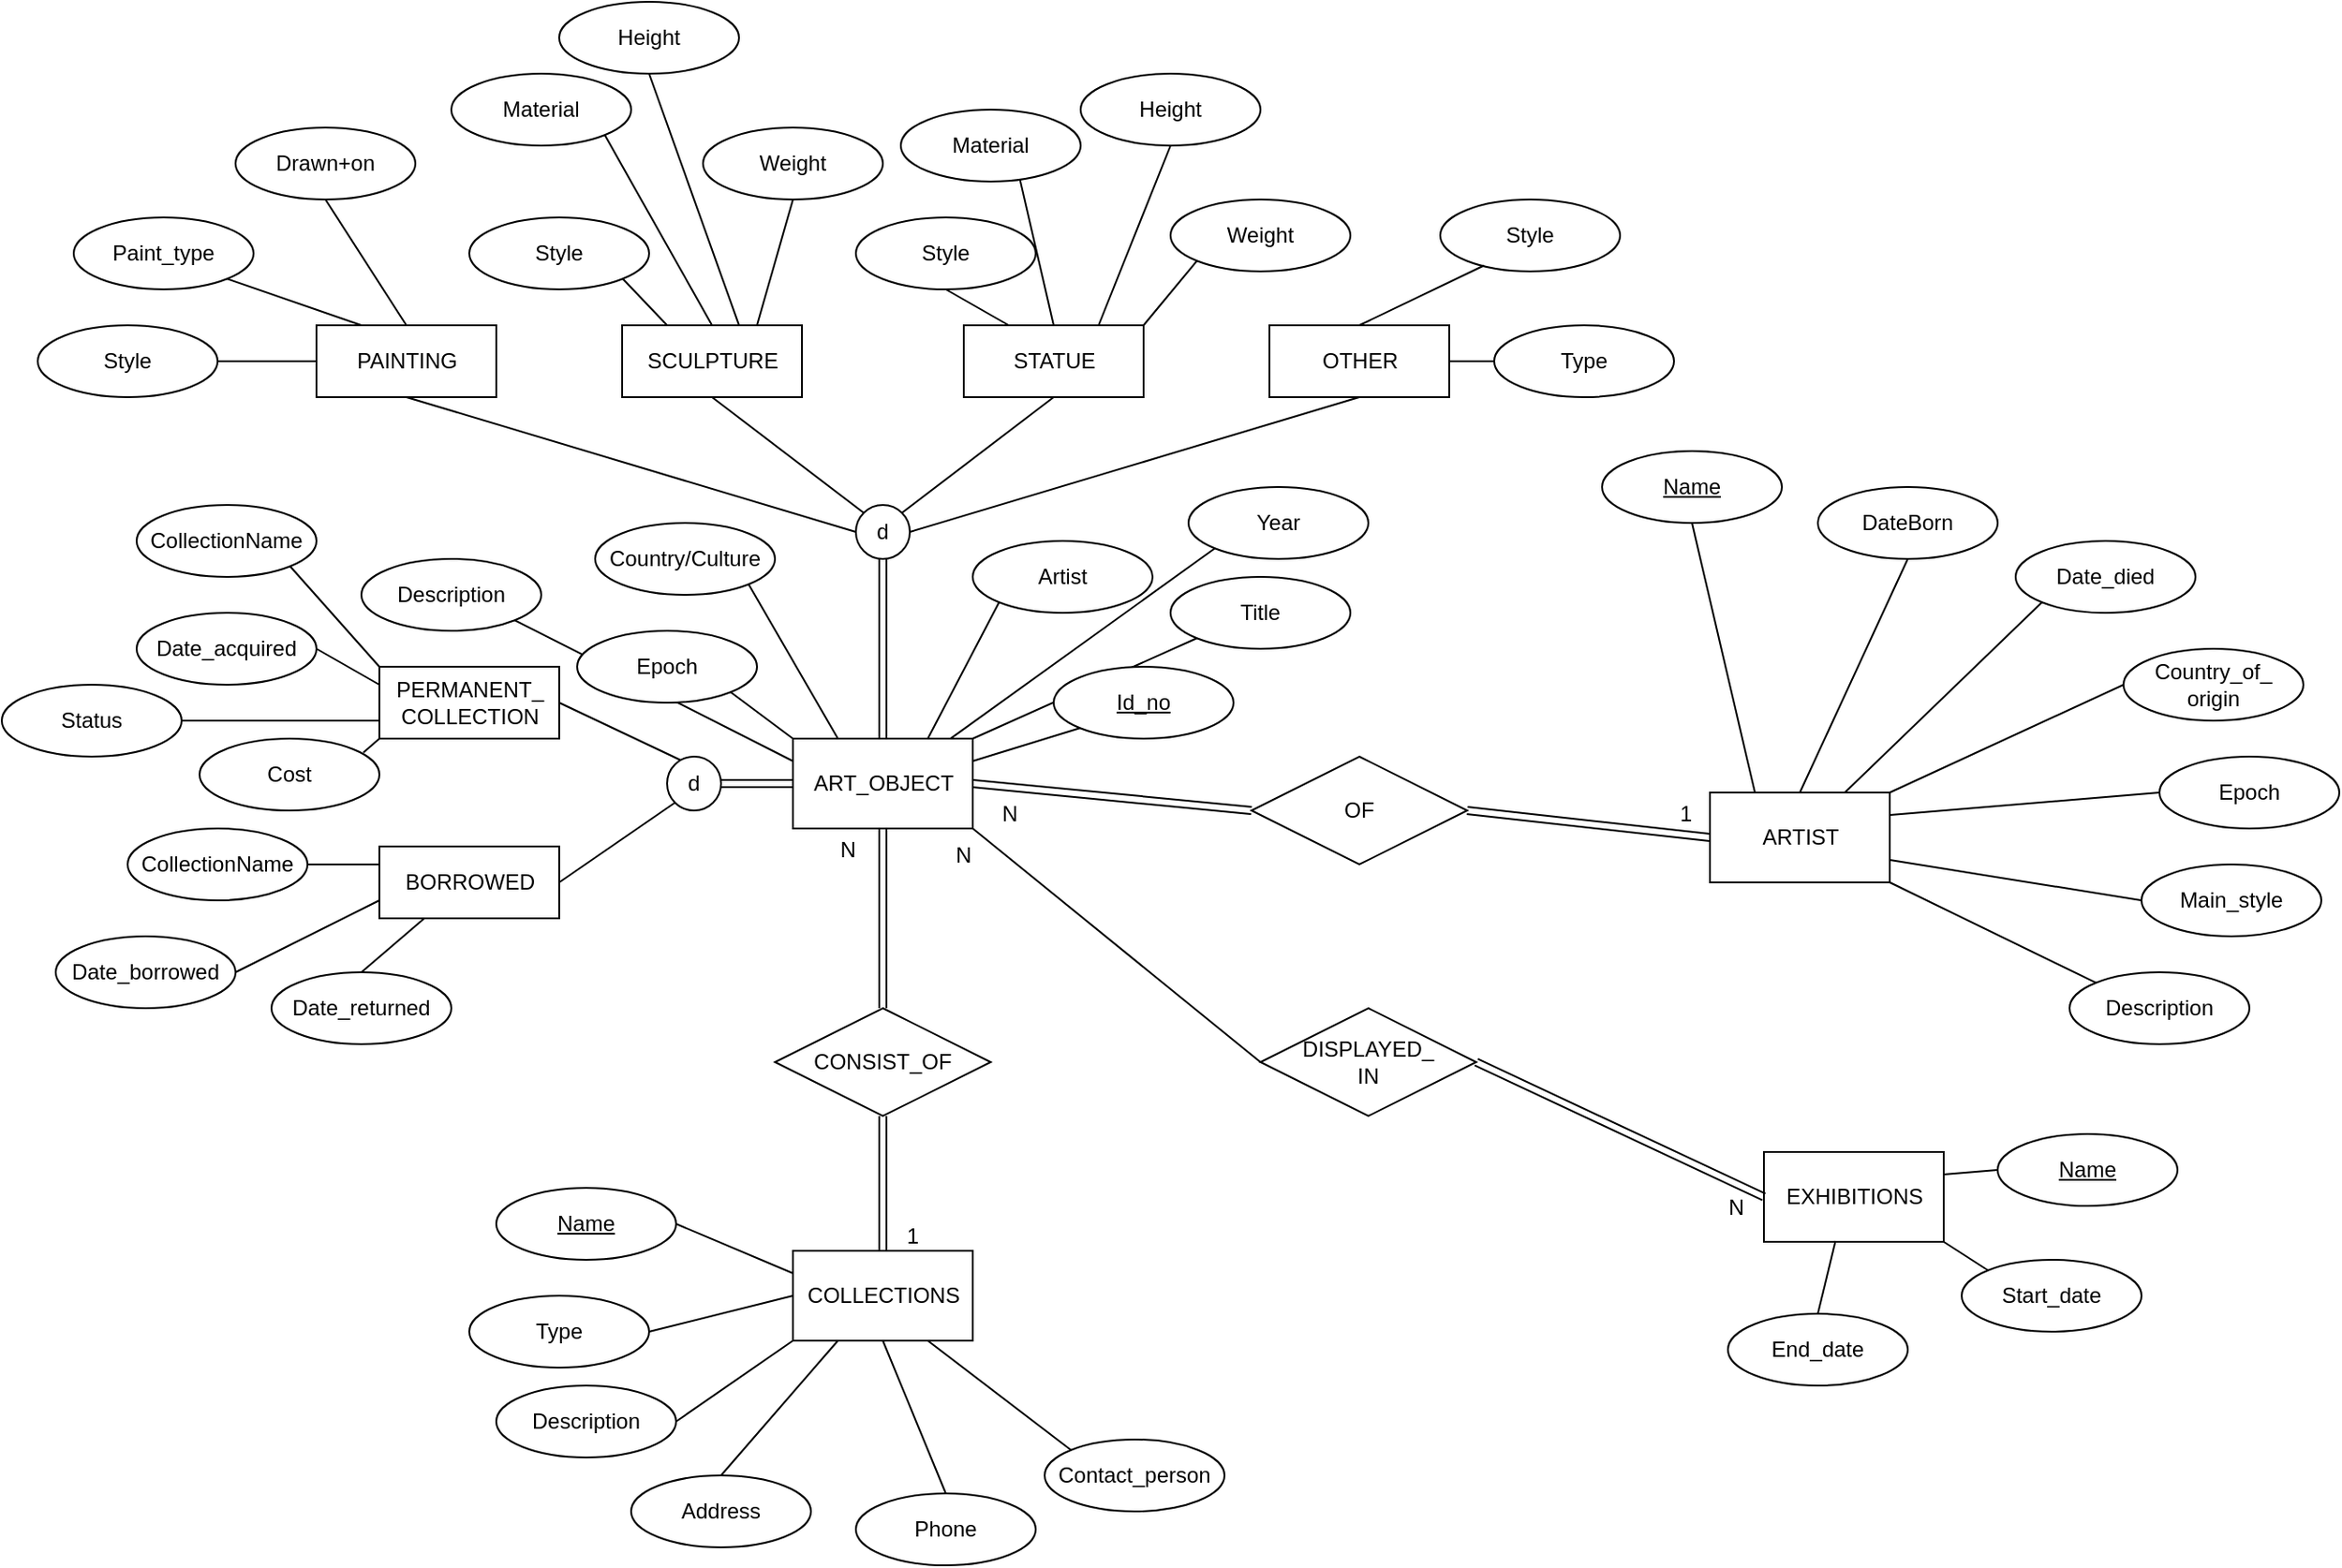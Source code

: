 <mxfile>
    <diagram id="vzXBqgIhX0T4jiVBKjwf" name="Page-1">
        <mxGraphModel dx="1588" dy="1519" grid="1" gridSize="10" guides="1" tooltips="1" connect="1" arrows="1" fold="1" page="1" pageScale="1" pageWidth="850" pageHeight="1100" math="0" shadow="0">
            <root>
                <mxCell id="0"/>
                <mxCell id="1" parent="0"/>
                <mxCell id="2" value="" style="endArrow=none;html=1;exitX=0;exitY=0.25;exitDx=0;exitDy=0;entryX=1;entryY=1;entryDx=0;entryDy=0;" edge="1" parent="1" source="3" target="64">
                    <mxGeometry width="50" height="50" relative="1" as="geometry">
                        <mxPoint x="200" y="20" as="sourcePoint"/>
                        <mxPoint x="250" y="-30" as="targetPoint"/>
                    </mxGeometry>
                </mxCell>
                <mxCell id="3" value="ART_OBJECT" style="html=1;dashed=0;whitespace=wrap;" vertex="1" parent="1">
                    <mxGeometry x="80" y="10" width="100" height="50" as="geometry"/>
                </mxCell>
                <mxCell id="4" value="ARTIST" style="html=1;dashed=0;whitespace=wrap;" vertex="1" parent="1">
                    <mxGeometry x="590" y="40" width="100" height="50" as="geometry"/>
                </mxCell>
                <mxCell id="5" value="COLLECTIONS" style="html=1;dashed=0;whitespace=wrap;" vertex="1" parent="1">
                    <mxGeometry x="80" y="295" width="100" height="50" as="geometry"/>
                </mxCell>
                <mxCell id="6" value="EXHIBITIONS" style="html=1;dashed=0;whitespace=wrap;" vertex="1" parent="1">
                    <mxGeometry x="620" y="240" width="100" height="50" as="geometry"/>
                </mxCell>
                <mxCell id="7" value="d" style="ellipse;whiteSpace=wrap;html=1;aspect=fixed;" vertex="1" parent="1">
                    <mxGeometry x="115" y="-120" width="30" height="30" as="geometry"/>
                </mxCell>
                <mxCell id="8" value="d" style="ellipse;whiteSpace=wrap;html=1;aspect=fixed;" vertex="1" parent="1">
                    <mxGeometry x="10" y="20" width="30" height="30" as="geometry"/>
                </mxCell>
                <mxCell id="9" value="" style="shape=link;html=1;rounded=0;exitX=0;exitY=0.5;exitDx=0;exitDy=0;entryX=1;entryY=0.5;entryDx=0;entryDy=0;" edge="1" parent="1" source="3" target="8">
                    <mxGeometry relative="1" as="geometry">
                        <mxPoint x="80" y="10" as="sourcePoint"/>
                        <mxPoint x="240" y="10" as="targetPoint"/>
                    </mxGeometry>
                </mxCell>
                <mxCell id="10" value="" style="shape=link;html=1;rounded=0;exitX=0.5;exitY=0;exitDx=0;exitDy=0;entryX=0.5;entryY=1;entryDx=0;entryDy=0;" edge="1" parent="1" source="3" target="7">
                    <mxGeometry relative="1" as="geometry">
                        <mxPoint x="80" y="10" as="sourcePoint"/>
                        <mxPoint x="240" y="10" as="targetPoint"/>
                    </mxGeometry>
                </mxCell>
                <mxCell id="11" value="PAINTING" style="html=1;dashed=0;whitespace=wrap;" vertex="1" parent="1">
                    <mxGeometry x="-185" y="-220" width="100" height="40" as="geometry"/>
                </mxCell>
                <mxCell id="12" value="OTHER" style="html=1;dashed=0;whitespace=wrap;" vertex="1" parent="1">
                    <mxGeometry x="345" y="-220" width="100" height="40" as="geometry"/>
                </mxCell>
                <mxCell id="13" value="STATUE" style="html=1;dashed=0;whitespace=wrap;" vertex="1" parent="1">
                    <mxGeometry x="175" y="-220" width="100" height="40" as="geometry"/>
                </mxCell>
                <mxCell id="14" value="SCULPTURE" style="html=1;dashed=0;whitespace=wrap;" vertex="1" parent="1">
                    <mxGeometry x="-15" y="-220" width="100" height="40" as="geometry"/>
                </mxCell>
                <mxCell id="15" value="PERMANENT_&lt;br&gt;COLLECTION" style="html=1;dashed=0;whitespace=wrap;" vertex="1" parent="1">
                    <mxGeometry x="-150" y="-30" width="100" height="40" as="geometry"/>
                </mxCell>
                <mxCell id="16" value="BORROWED" style="html=1;dashed=0;whitespace=wrap;" vertex="1" parent="1">
                    <mxGeometry x="-150" y="70" width="100" height="40" as="geometry"/>
                </mxCell>
                <mxCell id="17" value="Date_borrowed" style="ellipse;whiteSpace=wrap;html=1;align=center;" vertex="1" parent="1">
                    <mxGeometry x="-330" y="120" width="100" height="40" as="geometry"/>
                </mxCell>
                <mxCell id="18" value="CollectionName&lt;span style=&quot;color: rgba(0, 0, 0, 0); font-family: monospace; font-size: 0px; text-align: start; background-color: rgb(251, 251, 251);&quot;&gt;%3CmxGraphModel%3E%3Croot%3E%3CmxCell%20id%3D%220%22%2F%3E%3CmxCell%20id%3D%221%22%20parent%3D%220%22%2F%3E%3CmxCell%20id%3D%222%22%20value%3D%22Cost%22%20style%3D%22rounded%3D0%3BwhiteSpace%3Dwrap%3Bhtml%3D1%3B%22%20vertex%3D%221%22%20parent%3D%221%22%3E%3CmxGeometry%20x%3D%22576%22%20y%3D%22516%22%20width%3D%22100%22%20height%3D%2240%22%20as%3D%22geometry%22%2F%3E%3C%2FmxCell%3E%3C%2Froot%3E%3C%2FmxGraphModel%3E&lt;/span&gt;" style="ellipse;whiteSpace=wrap;html=1;align=center;" vertex="1" parent="1">
                    <mxGeometry x="-290" y="60" width="100" height="40" as="geometry"/>
                </mxCell>
                <mxCell id="19" value="Cost" style="ellipse;whiteSpace=wrap;html=1;align=center;" vertex="1" parent="1">
                    <mxGeometry x="-250" y="10" width="100" height="40" as="geometry"/>
                </mxCell>
                <mxCell id="20" value="Status" style="ellipse;whiteSpace=wrap;html=1;align=center;" vertex="1" parent="1">
                    <mxGeometry x="-360" y="-20" width="100" height="40" as="geometry"/>
                </mxCell>
                <mxCell id="21" value="Date_acquired" style="ellipse;whiteSpace=wrap;html=1;align=center;" vertex="1" parent="1">
                    <mxGeometry x="-285" y="-60" width="100" height="40" as="geometry"/>
                </mxCell>
                <mxCell id="22" value="Style" style="ellipse;whiteSpace=wrap;html=1;align=center;" vertex="1" parent="1">
                    <mxGeometry x="440" y="-290" width="100" height="40" as="geometry"/>
                </mxCell>
                <mxCell id="23" value="Type" style="ellipse;whiteSpace=wrap;html=1;align=center;" vertex="1" parent="1">
                    <mxGeometry x="470" y="-220" width="100" height="40" as="geometry"/>
                </mxCell>
                <mxCell id="24" value="Weight" style="ellipse;whiteSpace=wrap;html=1;align=center;" vertex="1" parent="1">
                    <mxGeometry x="290" y="-290" width="100" height="40" as="geometry"/>
                </mxCell>
                <mxCell id="25" value="Height" style="ellipse;whiteSpace=wrap;html=1;align=center;" vertex="1" parent="1">
                    <mxGeometry x="240" y="-360" width="100" height="40" as="geometry"/>
                </mxCell>
                <mxCell id="26" value="Material" style="ellipse;whiteSpace=wrap;html=1;align=center;" vertex="1" parent="1">
                    <mxGeometry x="140" y="-340" width="100" height="40" as="geometry"/>
                </mxCell>
                <mxCell id="27" value="Style" style="ellipse;whiteSpace=wrap;html=1;align=center;" vertex="1" parent="1">
                    <mxGeometry x="115" y="-280" width="100" height="40" as="geometry"/>
                </mxCell>
                <mxCell id="28" value="Weight" style="ellipse;whiteSpace=wrap;html=1;align=center;" vertex="1" parent="1">
                    <mxGeometry x="30" y="-330" width="100" height="40" as="geometry"/>
                </mxCell>
                <mxCell id="29" value="Height" style="ellipse;whiteSpace=wrap;html=1;align=center;" vertex="1" parent="1">
                    <mxGeometry x="-50" y="-400" width="100" height="40" as="geometry"/>
                </mxCell>
                <mxCell id="30" value="Material" style="ellipse;whiteSpace=wrap;html=1;align=center;" vertex="1" parent="1">
                    <mxGeometry x="-110" y="-360" width="100" height="40" as="geometry"/>
                </mxCell>
                <mxCell id="31" value="Style" style="ellipse;whiteSpace=wrap;html=1;align=center;" vertex="1" parent="1">
                    <mxGeometry x="-100" y="-280" width="100" height="40" as="geometry"/>
                </mxCell>
                <mxCell id="32" value="Drawn+on" style="ellipse;whiteSpace=wrap;html=1;align=center;" vertex="1" parent="1">
                    <mxGeometry x="-230" y="-330" width="100" height="40" as="geometry"/>
                </mxCell>
                <mxCell id="33" value="Paint_type" style="ellipse;whiteSpace=wrap;html=1;align=center;" vertex="1" parent="1">
                    <mxGeometry x="-320" y="-280" width="100" height="40" as="geometry"/>
                </mxCell>
                <mxCell id="34" value="Style" style="ellipse;whiteSpace=wrap;html=1;align=center;" vertex="1" parent="1">
                    <mxGeometry x="-340" y="-220" width="100" height="40" as="geometry"/>
                </mxCell>
                <mxCell id="35" value="Date_returned" style="ellipse;whiteSpace=wrap;html=1;align=center;" vertex="1" parent="1">
                    <mxGeometry x="-210" y="140" width="100" height="40" as="geometry"/>
                </mxCell>
                <mxCell id="36" value="" style="endArrow=none;html=1;entryX=1;entryY=0.5;entryDx=0;entryDy=0;exitX=0.5;exitY=1;exitDx=0;exitDy=0;" edge="1" parent="1" source="12" target="7">
                    <mxGeometry width="50" height="50" relative="1" as="geometry">
                        <mxPoint x="-130" y="-80" as="sourcePoint"/>
                        <mxPoint x="-80" y="-130" as="targetPoint"/>
                    </mxGeometry>
                </mxCell>
                <mxCell id="37" value="" style="endArrow=none;html=1;entryX=1;entryY=0;entryDx=0;entryDy=0;exitX=0.5;exitY=1;exitDx=0;exitDy=0;" edge="1" parent="1" source="13" target="7">
                    <mxGeometry width="50" height="50" relative="1" as="geometry">
                        <mxPoint x="-130" y="-80" as="sourcePoint"/>
                        <mxPoint x="-80" y="-130" as="targetPoint"/>
                    </mxGeometry>
                </mxCell>
                <mxCell id="38" value="" style="endArrow=none;html=1;entryX=0;entryY=0;entryDx=0;entryDy=0;exitX=0.5;exitY=1;exitDx=0;exitDy=0;" edge="1" parent="1" source="14" target="7">
                    <mxGeometry width="50" height="50" relative="1" as="geometry">
                        <mxPoint x="-130" y="-80" as="sourcePoint"/>
                        <mxPoint x="-80" y="-130" as="targetPoint"/>
                    </mxGeometry>
                </mxCell>
                <mxCell id="39" value="" style="endArrow=none;html=1;entryX=0;entryY=0.5;entryDx=0;entryDy=0;exitX=0.5;exitY=1;exitDx=0;exitDy=0;" edge="1" parent="1" source="11" target="7">
                    <mxGeometry width="50" height="50" relative="1" as="geometry">
                        <mxPoint x="-130" y="-80" as="sourcePoint"/>
                        <mxPoint x="-80" y="-130" as="targetPoint"/>
                    </mxGeometry>
                </mxCell>
                <mxCell id="40" value="" style="endArrow=none;html=1;entryX=1;entryY=0.5;entryDx=0;entryDy=0;exitX=0;exitY=0.5;exitDx=0;exitDy=0;" edge="1" parent="1" source="23" target="12">
                    <mxGeometry width="50" height="50" relative="1" as="geometry">
                        <mxPoint x="-130" y="-80" as="sourcePoint"/>
                        <mxPoint x="-80" y="-130" as="targetPoint"/>
                    </mxGeometry>
                </mxCell>
                <mxCell id="41" value="" style="endArrow=none;html=1;entryX=0.5;entryY=0;entryDx=0;entryDy=0;exitX=0.243;exitY=0.919;exitDx=0;exitDy=0;exitPerimeter=0;" edge="1" parent="1" source="22" target="12">
                    <mxGeometry width="50" height="50" relative="1" as="geometry">
                        <mxPoint x="-130" y="-80" as="sourcePoint"/>
                        <mxPoint x="-80" y="-130" as="targetPoint"/>
                    </mxGeometry>
                </mxCell>
                <mxCell id="42" value="" style="endArrow=none;html=1;entryX=1;entryY=0;entryDx=0;entryDy=0;exitX=0;exitY=1;exitDx=0;exitDy=0;" edge="1" parent="1" source="24" target="13">
                    <mxGeometry width="50" height="50" relative="1" as="geometry">
                        <mxPoint x="-130" y="-80" as="sourcePoint"/>
                        <mxPoint x="-80" y="-130" as="targetPoint"/>
                    </mxGeometry>
                </mxCell>
                <mxCell id="43" value="" style="endArrow=none;html=1;entryX=0.75;entryY=0;entryDx=0;entryDy=0;exitX=0.5;exitY=1;exitDx=0;exitDy=0;" edge="1" parent="1" source="25" target="13">
                    <mxGeometry width="50" height="50" relative="1" as="geometry">
                        <mxPoint x="-130" y="-80" as="sourcePoint"/>
                        <mxPoint x="-80" y="-130" as="targetPoint"/>
                    </mxGeometry>
                </mxCell>
                <mxCell id="44" value="" style="endArrow=none;html=1;entryX=0.5;entryY=0;entryDx=0;entryDy=0;exitX=0.662;exitY=0.967;exitDx=0;exitDy=0;exitPerimeter=0;" edge="1" parent="1" source="26" target="13">
                    <mxGeometry width="50" height="50" relative="1" as="geometry">
                        <mxPoint x="-130" y="-80" as="sourcePoint"/>
                        <mxPoint x="-80" y="-130" as="targetPoint"/>
                    </mxGeometry>
                </mxCell>
                <mxCell id="45" value="" style="endArrow=none;html=1;entryX=0.25;entryY=0;entryDx=0;entryDy=0;exitX=0.5;exitY=1;exitDx=0;exitDy=0;" edge="1" parent="1" source="27" target="13">
                    <mxGeometry width="50" height="50" relative="1" as="geometry">
                        <mxPoint x="-130" y="-80" as="sourcePoint"/>
                        <mxPoint x="-80" y="-130" as="targetPoint"/>
                    </mxGeometry>
                </mxCell>
                <mxCell id="46" value="" style="endArrow=none;html=1;exitX=0.5;exitY=1;exitDx=0;exitDy=0;entryX=0.65;entryY=-0.001;entryDx=0;entryDy=0;entryPerimeter=0;" edge="1" parent="1" source="29" target="14">
                    <mxGeometry width="50" height="50" relative="1" as="geometry">
                        <mxPoint x="-130" y="-80" as="sourcePoint"/>
                        <mxPoint x="50" y="-220" as="targetPoint"/>
                    </mxGeometry>
                </mxCell>
                <mxCell id="47" value="" style="endArrow=none;html=1;entryX=0.75;entryY=0;entryDx=0;entryDy=0;exitX=0.5;exitY=1;exitDx=0;exitDy=0;" edge="1" parent="1" source="28" target="14">
                    <mxGeometry width="50" height="50" relative="1" as="geometry">
                        <mxPoint x="-130" y="-80" as="sourcePoint"/>
                        <mxPoint x="-80" y="-130" as="targetPoint"/>
                    </mxGeometry>
                </mxCell>
                <mxCell id="48" value="" style="endArrow=none;html=1;entryX=0.5;entryY=0;entryDx=0;entryDy=0;exitX=1;exitY=1;exitDx=0;exitDy=0;" edge="1" parent="1" source="30" target="14">
                    <mxGeometry width="50" height="50" relative="1" as="geometry">
                        <mxPoint x="-130" y="-80" as="sourcePoint"/>
                        <mxPoint x="-80" y="-130" as="targetPoint"/>
                    </mxGeometry>
                </mxCell>
                <mxCell id="49" value="" style="endArrow=none;html=1;entryX=0.25;entryY=0;entryDx=0;entryDy=0;exitX=1;exitY=1;exitDx=0;exitDy=0;" edge="1" parent="1" source="31" target="14">
                    <mxGeometry width="50" height="50" relative="1" as="geometry">
                        <mxPoint x="-130" y="-80" as="sourcePoint"/>
                        <mxPoint x="-80" y="-130" as="targetPoint"/>
                    </mxGeometry>
                </mxCell>
                <mxCell id="50" value="" style="endArrow=none;html=1;entryX=0.5;entryY=0;entryDx=0;entryDy=0;exitX=0.5;exitY=1;exitDx=0;exitDy=0;" edge="1" parent="1" source="32" target="11">
                    <mxGeometry width="50" height="50" relative="1" as="geometry">
                        <mxPoint x="-130" y="-80" as="sourcePoint"/>
                        <mxPoint x="-80" y="-130" as="targetPoint"/>
                    </mxGeometry>
                </mxCell>
                <mxCell id="51" value="" style="endArrow=none;html=1;entryX=0.25;entryY=0;entryDx=0;entryDy=0;exitX=1;exitY=1;exitDx=0;exitDy=0;" edge="1" parent="1" source="33" target="11">
                    <mxGeometry width="50" height="50" relative="1" as="geometry">
                        <mxPoint x="-130" y="-80" as="sourcePoint"/>
                        <mxPoint x="-80" y="-130" as="targetPoint"/>
                    </mxGeometry>
                </mxCell>
                <mxCell id="52" value="" style="endArrow=none;html=1;entryX=0;entryY=0.5;entryDx=0;entryDy=0;exitX=1;exitY=0.5;exitDx=0;exitDy=0;" edge="1" parent="1" source="34" target="11">
                    <mxGeometry width="50" height="50" relative="1" as="geometry">
                        <mxPoint x="-240.0" y="-200" as="sourcePoint"/>
                        <mxPoint x="-80" y="-130" as="targetPoint"/>
                    </mxGeometry>
                </mxCell>
                <mxCell id="53" value="" style="endArrow=none;html=1;entryX=0.25;entryY=1;entryDx=0;entryDy=0;exitX=0.5;exitY=0;exitDx=0;exitDy=0;" edge="1" parent="1" source="35" target="16">
                    <mxGeometry width="50" height="50" relative="1" as="geometry">
                        <mxPoint x="-130" as="sourcePoint"/>
                        <mxPoint x="-80" y="-50" as="targetPoint"/>
                    </mxGeometry>
                </mxCell>
                <mxCell id="54" value="" style="endArrow=none;html=1;entryX=0;entryY=0.75;entryDx=0;entryDy=0;exitX=1;exitY=0.5;exitDx=0;exitDy=0;" edge="1" parent="1" source="17" target="16">
                    <mxGeometry width="50" height="50" relative="1" as="geometry">
                        <mxPoint x="-230" y="130" as="sourcePoint"/>
                        <mxPoint x="-80" y="-50" as="targetPoint"/>
                    </mxGeometry>
                </mxCell>
                <mxCell id="55" value="" style="endArrow=none;html=1;entryX=0;entryY=0.25;entryDx=0;entryDy=0;exitX=1;exitY=0.5;exitDx=0;exitDy=0;" edge="1" parent="1" source="18" target="16">
                    <mxGeometry width="50" height="50" relative="1" as="geometry">
                        <mxPoint x="-130" as="sourcePoint"/>
                        <mxPoint x="-80" y="-50" as="targetPoint"/>
                    </mxGeometry>
                </mxCell>
                <mxCell id="56" value="" style="endArrow=none;html=1;exitX=0.911;exitY=0.194;exitDx=0;exitDy=0;exitPerimeter=0;entryX=0;entryY=1;entryDx=0;entryDy=0;" edge="1" parent="1" source="19" target="15">
                    <mxGeometry width="50" height="50" relative="1" as="geometry">
                        <mxPoint x="-130" as="sourcePoint"/>
                        <mxPoint x="-80" y="-50" as="targetPoint"/>
                    </mxGeometry>
                </mxCell>
                <mxCell id="57" value="" style="endArrow=none;html=1;exitX=0;exitY=0.75;exitDx=0;exitDy=0;entryX=1;entryY=0.5;entryDx=0;entryDy=0;" edge="1" parent="1" source="15" target="20">
                    <mxGeometry width="50" height="50" relative="1" as="geometry">
                        <mxPoint x="-150" y="-1" as="sourcePoint"/>
                        <mxPoint x="-260.0" y="-1" as="targetPoint"/>
                    </mxGeometry>
                </mxCell>
                <mxCell id="58" value="" style="endArrow=none;html=1;exitX=0;exitY=0.25;exitDx=0;exitDy=0;entryX=1;entryY=0.5;entryDx=0;entryDy=0;" edge="1" parent="1" source="15" target="21">
                    <mxGeometry width="50" height="50" relative="1" as="geometry">
                        <mxPoint x="-150" y="-110" as="sourcePoint"/>
                        <mxPoint x="-80" y="-130" as="targetPoint"/>
                    </mxGeometry>
                </mxCell>
                <mxCell id="59" value="" style="endArrow=none;html=1;entryX=0;entryY=1;entryDx=0;entryDy=0;exitX=1;exitY=0.5;exitDx=0;exitDy=0;" edge="1" parent="1" source="16" target="8">
                    <mxGeometry width="50" height="50" relative="1" as="geometry">
                        <mxPoint x="-130" as="sourcePoint"/>
                        <mxPoint x="-80" y="-50" as="targetPoint"/>
                    </mxGeometry>
                </mxCell>
                <mxCell id="60" value="" style="endArrow=none;html=1;exitX=1;exitY=0.5;exitDx=0;exitDy=0;entryX=0.253;entryY=0.067;entryDx=0;entryDy=0;entryPerimeter=0;" edge="1" parent="1" source="15" target="8">
                    <mxGeometry width="50" height="50" relative="1" as="geometry">
                        <mxPoint x="-130" as="sourcePoint"/>
                        <mxPoint x="10" y="20" as="targetPoint"/>
                    </mxGeometry>
                </mxCell>
                <mxCell id="61" value="Year" style="ellipse;whiteSpace=wrap;html=1;align=center;" vertex="1" parent="1">
                    <mxGeometry x="300" y="-130" width="100" height="40" as="geometry"/>
                </mxCell>
                <mxCell id="62" value="Title" style="ellipse;whiteSpace=wrap;html=1;align=center;" vertex="1" parent="1">
                    <mxGeometry x="290" y="-80" width="100" height="40" as="geometry"/>
                </mxCell>
                <mxCell id="63" value="Artist" style="ellipse;whiteSpace=wrap;html=1;align=center;" vertex="1" parent="1">
                    <mxGeometry x="180" y="-100" width="100" height="40" as="geometry"/>
                </mxCell>
                <mxCell id="64" value="Description" style="ellipse;whiteSpace=wrap;html=1;align=center;" vertex="1" parent="1">
                    <mxGeometry x="-160" y="-90" width="100" height="40" as="geometry"/>
                </mxCell>
                <mxCell id="65" value="Country/Culture" style="ellipse;whiteSpace=wrap;html=1;align=center;" vertex="1" parent="1">
                    <mxGeometry x="-30" y="-110" width="100" height="40" as="geometry"/>
                </mxCell>
                <mxCell id="66" value="Epoch" style="ellipse;whiteSpace=wrap;html=1;align=center;" vertex="1" parent="1">
                    <mxGeometry x="-40" y="-50" width="100" height="40" as="geometry"/>
                </mxCell>
                <mxCell id="67" value="" style="endArrow=none;html=1;exitX=0.877;exitY=-0.001;exitDx=0;exitDy=0;entryX=0;entryY=1;entryDx=0;entryDy=0;exitPerimeter=0;" edge="1" parent="1" source="3" target="61">
                    <mxGeometry width="50" height="50" relative="1" as="geometry">
                        <mxPoint x="200" y="20" as="sourcePoint"/>
                        <mxPoint x="250" y="-30" as="targetPoint"/>
                    </mxGeometry>
                </mxCell>
                <mxCell id="68" value="" style="endArrow=none;html=1;entryX=0;entryY=1;entryDx=0;entryDy=0;startArrow=none;exitX=1;exitY=0;exitDx=0;exitDy=0;" edge="1" parent="1" source="3" target="62">
                    <mxGeometry width="50" height="50" relative="1" as="geometry">
                        <mxPoint x="180" y="10" as="sourcePoint"/>
                        <mxPoint x="250" y="-30" as="targetPoint"/>
                    </mxGeometry>
                </mxCell>
                <mxCell id="69" value="" style="endArrow=none;html=1;exitX=0.75;exitY=0;exitDx=0;exitDy=0;entryX=0;entryY=1;entryDx=0;entryDy=0;" edge="1" parent="1" source="3" target="63">
                    <mxGeometry width="50" height="50" relative="1" as="geometry">
                        <mxPoint x="200" y="20" as="sourcePoint"/>
                        <mxPoint x="250" y="-30" as="targetPoint"/>
                    </mxGeometry>
                </mxCell>
                <mxCell id="70" value="" style="endArrow=none;html=1;exitX=0;exitY=0;exitDx=0;exitDy=0;entryX=1;entryY=1;entryDx=0;entryDy=0;" edge="1" parent="1" source="3" target="66">
                    <mxGeometry width="50" height="50" relative="1" as="geometry">
                        <mxPoint x="200" y="20" as="sourcePoint"/>
                        <mxPoint x="250" y="-30" as="targetPoint"/>
                    </mxGeometry>
                </mxCell>
                <mxCell id="71" value="" style="endArrow=none;html=1;exitX=0.25;exitY=0;exitDx=0;exitDy=0;entryX=1;entryY=1;entryDx=0;entryDy=0;" edge="1" parent="1" source="3" target="65">
                    <mxGeometry width="50" height="50" relative="1" as="geometry">
                        <mxPoint x="200" y="20" as="sourcePoint"/>
                        <mxPoint x="250" y="-30" as="targetPoint"/>
                    </mxGeometry>
                </mxCell>
                <mxCell id="72" value="" style="endArrow=none;html=1;exitX=1;exitY=0.25;exitDx=0;exitDy=0;entryX=0;entryY=1;entryDx=0;entryDy=0;" edge="1" parent="1" source="3" target="73">
                    <mxGeometry width="50" height="50" relative="1" as="geometry">
                        <mxPoint x="180" y="22.5" as="sourcePoint"/>
                        <mxPoint x="314.645" y="-45.858" as="targetPoint"/>
                    </mxGeometry>
                </mxCell>
                <mxCell id="73" value="&lt;u&gt;Id_no&lt;/u&gt;" style="ellipse;whiteSpace=wrap;html=1;align=center;" vertex="1" parent="1">
                    <mxGeometry x="225" y="-30" width="100" height="40" as="geometry"/>
                </mxCell>
                <mxCell id="74" value="Description" style="ellipse;whiteSpace=wrap;html=1;align=center;" vertex="1" parent="1">
                    <mxGeometry x="790" y="140" width="100" height="40" as="geometry"/>
                </mxCell>
                <mxCell id="75" value="&lt;u&gt;Name&lt;/u&gt;" style="ellipse;whiteSpace=wrap;html=1;align=center;" vertex="1" parent="1">
                    <mxGeometry x="530" y="-150" width="100" height="40" as="geometry"/>
                </mxCell>
                <mxCell id="76" value="Main_style" style="ellipse;whiteSpace=wrap;html=1;align=center;" vertex="1" parent="1">
                    <mxGeometry x="830" y="80" width="100" height="40" as="geometry"/>
                </mxCell>
                <mxCell id="77" value="Epoch" style="ellipse;whiteSpace=wrap;html=1;align=center;" vertex="1" parent="1">
                    <mxGeometry x="840" y="20" width="100" height="40" as="geometry"/>
                </mxCell>
                <mxCell id="78" value="Country_of_&lt;br&gt;origin" style="ellipse;whiteSpace=wrap;html=1;align=center;" vertex="1" parent="1">
                    <mxGeometry x="820" y="-40" width="100" height="40" as="geometry"/>
                </mxCell>
                <mxCell id="79" value="Date_died" style="ellipse;whiteSpace=wrap;html=1;align=center;" vertex="1" parent="1">
                    <mxGeometry x="760" y="-100" width="100" height="40" as="geometry"/>
                </mxCell>
                <mxCell id="80" value="DateBorn" style="ellipse;whiteSpace=wrap;html=1;align=center;" vertex="1" parent="1">
                    <mxGeometry x="650" y="-130" width="100" height="40" as="geometry"/>
                </mxCell>
                <mxCell id="81" value="" style="endArrow=none;html=1;entryX=0;entryY=0;entryDx=0;entryDy=0;exitX=1;exitY=1;exitDx=0;exitDy=0;" edge="1" parent="1" source="4" target="74">
                    <mxGeometry width="50" height="50" relative="1" as="geometry">
                        <mxPoint x="630" y="60" as="sourcePoint"/>
                        <mxPoint x="680" y="10" as="targetPoint"/>
                    </mxGeometry>
                </mxCell>
                <mxCell id="82" value="" style="endArrow=none;html=1;entryX=0;entryY=0.5;entryDx=0;entryDy=0;exitX=1;exitY=0.75;exitDx=0;exitDy=0;" edge="1" parent="1" source="4" target="76">
                    <mxGeometry width="50" height="50" relative="1" as="geometry">
                        <mxPoint x="630" y="60" as="sourcePoint"/>
                        <mxPoint x="680" y="10" as="targetPoint"/>
                    </mxGeometry>
                </mxCell>
                <mxCell id="83" value="" style="endArrow=none;html=1;entryX=0;entryY=0.5;entryDx=0;entryDy=0;exitX=1;exitY=0.25;exitDx=0;exitDy=0;" edge="1" parent="1" source="4" target="77">
                    <mxGeometry width="50" height="50" relative="1" as="geometry">
                        <mxPoint x="630" y="60" as="sourcePoint"/>
                        <mxPoint x="680" y="10" as="targetPoint"/>
                    </mxGeometry>
                </mxCell>
                <mxCell id="84" value="" style="endArrow=none;html=1;entryX=0;entryY=0.5;entryDx=0;entryDy=0;exitX=1;exitY=0;exitDx=0;exitDy=0;" edge="1" parent="1" source="4" target="78">
                    <mxGeometry width="50" height="50" relative="1" as="geometry">
                        <mxPoint x="630" y="60" as="sourcePoint"/>
                        <mxPoint x="680" y="10" as="targetPoint"/>
                    </mxGeometry>
                </mxCell>
                <mxCell id="85" value="" style="endArrow=none;html=1;entryX=0;entryY=1;entryDx=0;entryDy=0;exitX=0.75;exitY=0;exitDx=0;exitDy=0;" edge="1" parent="1" source="4" target="79">
                    <mxGeometry width="50" height="50" relative="1" as="geometry">
                        <mxPoint x="630" y="60" as="sourcePoint"/>
                        <mxPoint x="670" y="20" as="targetPoint"/>
                    </mxGeometry>
                </mxCell>
                <mxCell id="86" value="" style="endArrow=none;html=1;entryX=0.5;entryY=1;entryDx=0;entryDy=0;exitX=0.5;exitY=0;exitDx=0;exitDy=0;" edge="1" parent="1" source="4" target="80">
                    <mxGeometry width="50" height="50" relative="1" as="geometry">
                        <mxPoint x="630" y="60" as="sourcePoint"/>
                        <mxPoint x="680" y="10" as="targetPoint"/>
                    </mxGeometry>
                </mxCell>
                <mxCell id="87" value="" style="endArrow=none;html=1;entryX=0.5;entryY=1;entryDx=0;entryDy=0;exitX=0.25;exitY=0;exitDx=0;exitDy=0;" edge="1" parent="1" source="4" target="75">
                    <mxGeometry width="50" height="50" relative="1" as="geometry">
                        <mxPoint x="630" y="60" as="sourcePoint"/>
                        <mxPoint x="680" y="10" as="targetPoint"/>
                    </mxGeometry>
                </mxCell>
                <mxCell id="88" value="End_date" style="ellipse;whiteSpace=wrap;html=1;align=center;" vertex="1" parent="1">
                    <mxGeometry x="600" y="330" width="100" height="40" as="geometry"/>
                </mxCell>
                <mxCell id="89" value="Start_date" style="ellipse;whiteSpace=wrap;html=1;align=center;" vertex="1" parent="1">
                    <mxGeometry x="730" y="300" width="100" height="40" as="geometry"/>
                </mxCell>
                <mxCell id="90" value="&lt;u&gt;Name&lt;/u&gt;" style="ellipse;whiteSpace=wrap;html=1;align=center;" vertex="1" parent="1">
                    <mxGeometry x="750" y="230" width="100" height="40" as="geometry"/>
                </mxCell>
                <mxCell id="91" value="&lt;u&gt;Name&lt;/u&gt;" style="ellipse;whiteSpace=wrap;html=1;align=center;" vertex="1" parent="1">
                    <mxGeometry x="-85" y="260" width="100" height="40" as="geometry"/>
                </mxCell>
                <mxCell id="92" value="Type" style="ellipse;whiteSpace=wrap;html=1;align=center;" vertex="1" parent="1">
                    <mxGeometry x="-100" y="320" width="100" height="40" as="geometry"/>
                </mxCell>
                <mxCell id="93" value="Description" style="ellipse;whiteSpace=wrap;html=1;align=center;" vertex="1" parent="1">
                    <mxGeometry x="-85" y="370" width="100" height="40" as="geometry"/>
                </mxCell>
                <mxCell id="94" value="Address" style="ellipse;whiteSpace=wrap;html=1;align=center;" vertex="1" parent="1">
                    <mxGeometry x="-10" y="420" width="100" height="40" as="geometry"/>
                </mxCell>
                <mxCell id="95" value="Phone" style="ellipse;whiteSpace=wrap;html=1;align=center;" vertex="1" parent="1">
                    <mxGeometry x="115" y="430" width="100" height="40" as="geometry"/>
                </mxCell>
                <mxCell id="96" value="Contact_person" style="ellipse;whiteSpace=wrap;html=1;align=center;" vertex="1" parent="1">
                    <mxGeometry x="220" y="400" width="100" height="40" as="geometry"/>
                </mxCell>
                <mxCell id="97" value="" style="endArrow=none;html=1;entryX=0;entryY=0;entryDx=0;entryDy=0;exitX=1;exitY=1;exitDx=0;exitDy=0;" edge="1" parent="1" source="6" target="89">
                    <mxGeometry width="50" height="50" relative="1" as="geometry">
                        <mxPoint x="340" y="300" as="sourcePoint"/>
                        <mxPoint x="390" y="250" as="targetPoint"/>
                    </mxGeometry>
                </mxCell>
                <mxCell id="98" value="" style="endArrow=none;html=1;entryX=0;entryY=0.5;entryDx=0;entryDy=0;exitX=1;exitY=0.25;exitDx=0;exitDy=0;" edge="1" parent="1" source="6" target="90">
                    <mxGeometry width="50" height="50" relative="1" as="geometry">
                        <mxPoint x="340" y="300" as="sourcePoint"/>
                        <mxPoint x="390" y="250" as="targetPoint"/>
                    </mxGeometry>
                </mxCell>
                <mxCell id="99" value="" style="endArrow=none;html=1;exitX=0.5;exitY=0;exitDx=0;exitDy=0;entryX=0.398;entryY=0.991;entryDx=0;entryDy=0;entryPerimeter=0;" edge="1" parent="1" source="88" target="6">
                    <mxGeometry width="50" height="50" relative="1" as="geometry">
                        <mxPoint x="340" y="300" as="sourcePoint"/>
                        <mxPoint x="390" y="250" as="targetPoint"/>
                    </mxGeometry>
                </mxCell>
                <mxCell id="100" value="" style="endArrow=none;html=1;exitX=0;exitY=0;exitDx=0;exitDy=0;entryX=0.75;entryY=1;entryDx=0;entryDy=0;" edge="1" parent="1" source="96" target="5">
                    <mxGeometry width="50" height="50" relative="1" as="geometry">
                        <mxPoint x="310" y="350" as="sourcePoint"/>
                        <mxPoint x="360" y="300" as="targetPoint"/>
                    </mxGeometry>
                </mxCell>
                <mxCell id="101" value="" style="endArrow=none;html=1;exitX=0.5;exitY=0;exitDx=0;exitDy=0;entryX=0.5;entryY=1;entryDx=0;entryDy=0;" edge="1" parent="1" source="95" target="5">
                    <mxGeometry width="50" height="50" relative="1" as="geometry">
                        <mxPoint x="310" y="350" as="sourcePoint"/>
                        <mxPoint x="360" y="300" as="targetPoint"/>
                    </mxGeometry>
                </mxCell>
                <mxCell id="102" value="" style="endArrow=none;html=1;exitX=0.5;exitY=0;exitDx=0;exitDy=0;entryX=0.25;entryY=1;entryDx=0;entryDy=0;" edge="1" parent="1" source="94" target="5">
                    <mxGeometry width="50" height="50" relative="1" as="geometry">
                        <mxPoint x="310" y="350" as="sourcePoint"/>
                        <mxPoint x="360" y="300" as="targetPoint"/>
                    </mxGeometry>
                </mxCell>
                <mxCell id="103" value="" style="endArrow=none;html=1;exitX=1;exitY=0.5;exitDx=0;exitDy=0;entryX=0;entryY=1;entryDx=0;entryDy=0;" edge="1" parent="1" source="93" target="5">
                    <mxGeometry width="50" height="50" relative="1" as="geometry">
                        <mxPoint x="310" y="350" as="sourcePoint"/>
                        <mxPoint x="360" y="300" as="targetPoint"/>
                    </mxGeometry>
                </mxCell>
                <mxCell id="104" value="" style="endArrow=none;html=1;exitX=1;exitY=0.5;exitDx=0;exitDy=0;entryX=0;entryY=0.5;entryDx=0;entryDy=0;" edge="1" parent="1" source="92" target="5">
                    <mxGeometry width="50" height="50" relative="1" as="geometry">
                        <mxPoint x="310" y="350" as="sourcePoint"/>
                        <mxPoint x="360" y="300" as="targetPoint"/>
                    </mxGeometry>
                </mxCell>
                <mxCell id="105" value="" style="endArrow=none;html=1;exitX=1;exitY=0.5;exitDx=0;exitDy=0;entryX=0;entryY=0.25;entryDx=0;entryDy=0;" edge="1" parent="1" source="91" target="5">
                    <mxGeometry width="50" height="50" relative="1" as="geometry">
                        <mxPoint x="310" y="350" as="sourcePoint"/>
                        <mxPoint x="110" y="310" as="targetPoint"/>
                    </mxGeometry>
                </mxCell>
                <mxCell id="106" value="OF" style="shape=rhombus;perimeter=rhombusPerimeter;whiteSpace=wrap;html=1;align=center;" vertex="1" parent="1">
                    <mxGeometry x="335" y="20" width="120" height="60" as="geometry"/>
                </mxCell>
                <mxCell id="107" value="DISPLAYED_&lt;br&gt;IN" style="shape=rhombus;perimeter=rhombusPerimeter;whiteSpace=wrap;html=1;align=center;" vertex="1" parent="1">
                    <mxGeometry x="340" y="160" width="120" height="60" as="geometry"/>
                </mxCell>
                <mxCell id="108" value="" style="shape=link;html=1;rounded=0;entryX=1;entryY=0.5;entryDx=0;entryDy=0;exitX=0;exitY=0.5;exitDx=0;exitDy=0;" edge="1" parent="1" source="106" target="3">
                    <mxGeometry relative="1" as="geometry">
                        <mxPoint x="330" y="130" as="sourcePoint"/>
                        <mxPoint x="490" y="130" as="targetPoint"/>
                    </mxGeometry>
                </mxCell>
                <mxCell id="109" value="N" style="resizable=0;html=1;align=right;verticalAlign=bottom;" connectable="0" vertex="1" parent="108">
                    <mxGeometry x="1" relative="1" as="geometry">
                        <mxPoint x="25" y="25" as="offset"/>
                    </mxGeometry>
                </mxCell>
                <mxCell id="110" value="" style="shape=link;html=1;rounded=0;exitX=1;exitY=0.5;exitDx=0;exitDy=0;entryX=0;entryY=0.5;entryDx=0;entryDy=0;" edge="1" parent="1" source="106" target="4">
                    <mxGeometry relative="1" as="geometry">
                        <mxPoint x="330" y="130" as="sourcePoint"/>
                        <mxPoint x="490" y="130" as="targetPoint"/>
                    </mxGeometry>
                </mxCell>
                <mxCell id="111" value="1" style="resizable=0;html=1;align=right;verticalAlign=bottom;" connectable="0" vertex="1" parent="110">
                    <mxGeometry x="1" relative="1" as="geometry">
                        <mxPoint x="-10" y="-5" as="offset"/>
                    </mxGeometry>
                </mxCell>
                <mxCell id="112" value="" style="shape=link;html=1;rounded=0;entryX=0;entryY=0.5;entryDx=0;entryDy=0;exitX=1;exitY=0.5;exitDx=0;exitDy=0;" edge="1" parent="1" source="107" target="6">
                    <mxGeometry relative="1" as="geometry">
                        <mxPoint x="500" y="130" as="sourcePoint"/>
                        <mxPoint x="660" y="130" as="targetPoint"/>
                    </mxGeometry>
                </mxCell>
                <mxCell id="113" value="N" style="resizable=0;html=1;align=right;verticalAlign=bottom;" connectable="0" vertex="1" parent="112">
                    <mxGeometry x="1" relative="1" as="geometry">
                        <mxPoint x="-10" y="15" as="offset"/>
                    </mxGeometry>
                </mxCell>
                <mxCell id="114" value="CONSIST_OF" style="shape=rhombus;perimeter=rhombusPerimeter;whiteSpace=wrap;html=1;align=center;" vertex="1" parent="1">
                    <mxGeometry x="70" y="160" width="120" height="60" as="geometry"/>
                </mxCell>
                <mxCell id="115" value="" style="shape=link;html=1;rounded=0;entryX=0.5;entryY=1;entryDx=0;entryDy=0;exitX=0.5;exitY=0;exitDx=0;exitDy=0;" edge="1" parent="1" source="114" target="3">
                    <mxGeometry relative="1" as="geometry">
                        <mxPoint x="220" y="200" as="sourcePoint"/>
                        <mxPoint x="380" y="200" as="targetPoint"/>
                    </mxGeometry>
                </mxCell>
                <mxCell id="116" value="N" style="resizable=0;html=1;align=right;verticalAlign=bottom;" connectable="0" vertex="1" parent="115">
                    <mxGeometry x="1" relative="1" as="geometry">
                        <mxPoint x="-15" y="20" as="offset"/>
                    </mxGeometry>
                </mxCell>
                <mxCell id="117" value="" style="shape=link;html=1;rounded=0;entryX=0.5;entryY=0;entryDx=0;entryDy=0;exitX=0.5;exitY=1;exitDx=0;exitDy=0;" edge="1" parent="1" source="114" target="5">
                    <mxGeometry relative="1" as="geometry">
                        <mxPoint x="175" y="228.67" as="sourcePoint"/>
                        <mxPoint x="335" y="228.67" as="targetPoint"/>
                    </mxGeometry>
                </mxCell>
                <mxCell id="118" value="1" style="resizable=0;html=1;align=right;verticalAlign=bottom;" connectable="0" vertex="1" parent="117">
                    <mxGeometry x="1" relative="1" as="geometry">
                        <mxPoint x="20" as="offset"/>
                    </mxGeometry>
                </mxCell>
                <mxCell id="119" value="CollectionName&lt;span style=&quot;color: rgba(0, 0, 0, 0); font-family: monospace; font-size: 0px; text-align: start; background-color: rgb(251, 251, 251);&quot;&gt;%3CmxGraphModel%3E%3Croot%3E%3CmxCell%20id%3D%220%22%2F%3E%3CmxCell%20id%3D%221%22%20parent%3D%220%22%2F%3E%3CmxCell%20id%3D%222%22%20value%3D%22Cost%22%20style%3D%22rounded%3D0%3BwhiteSpace%3Dwrap%3Bhtml%3D1%3B%22%20vertex%3D%221%22%20parent%3D%221%22%3E%3CmxGeometry%20x%3D%22576%22%20y%3D%22516%22%20width%3D%22100%22%20height%3D%2240%22%20as%3D%22geometry%22%2F%3E%3C%2FmxCell%3E%3C%2Froot%3E%3C%2FmxGraphModel%3E&lt;/span&gt;" style="ellipse;whiteSpace=wrap;html=1;align=center;" vertex="1" parent="1">
                    <mxGeometry x="-285" y="-120" width="100" height="40" as="geometry"/>
                </mxCell>
                <mxCell id="120" value="" style="endArrow=none;html=1;entryX=1;entryY=1;entryDx=0;entryDy=0;exitX=0;exitY=0;exitDx=0;exitDy=0;" edge="1" parent="1" source="15" target="119">
                    <mxGeometry width="50" height="50" relative="1" as="geometry">
                        <mxPoint x="-110" y="30" as="sourcePoint"/>
                        <mxPoint x="-60" y="-20" as="targetPoint"/>
                    </mxGeometry>
                </mxCell>
                <mxCell id="121" value="" style="endArrow=none;html=1;entryX=1;entryY=1;entryDx=0;entryDy=0;exitX=0;exitY=0.5;exitDx=0;exitDy=0;" edge="1" parent="1" source="107" target="3">
                    <mxGeometry width="50" height="50" relative="1" as="geometry">
                        <mxPoint x="400" y="170" as="sourcePoint"/>
                        <mxPoint x="450" y="120" as="targetPoint"/>
                    </mxGeometry>
                </mxCell>
                <mxCell id="122" value="N" style="text;html=1;strokeColor=none;fillColor=none;align=center;verticalAlign=middle;whiteSpace=wrap;rounded=0;" vertex="1" parent="1">
                    <mxGeometry x="145" y="60" width="60" height="30" as="geometry"/>
                </mxCell>
            </root>
        </mxGraphModel>
    </diagram>
</mxfile>